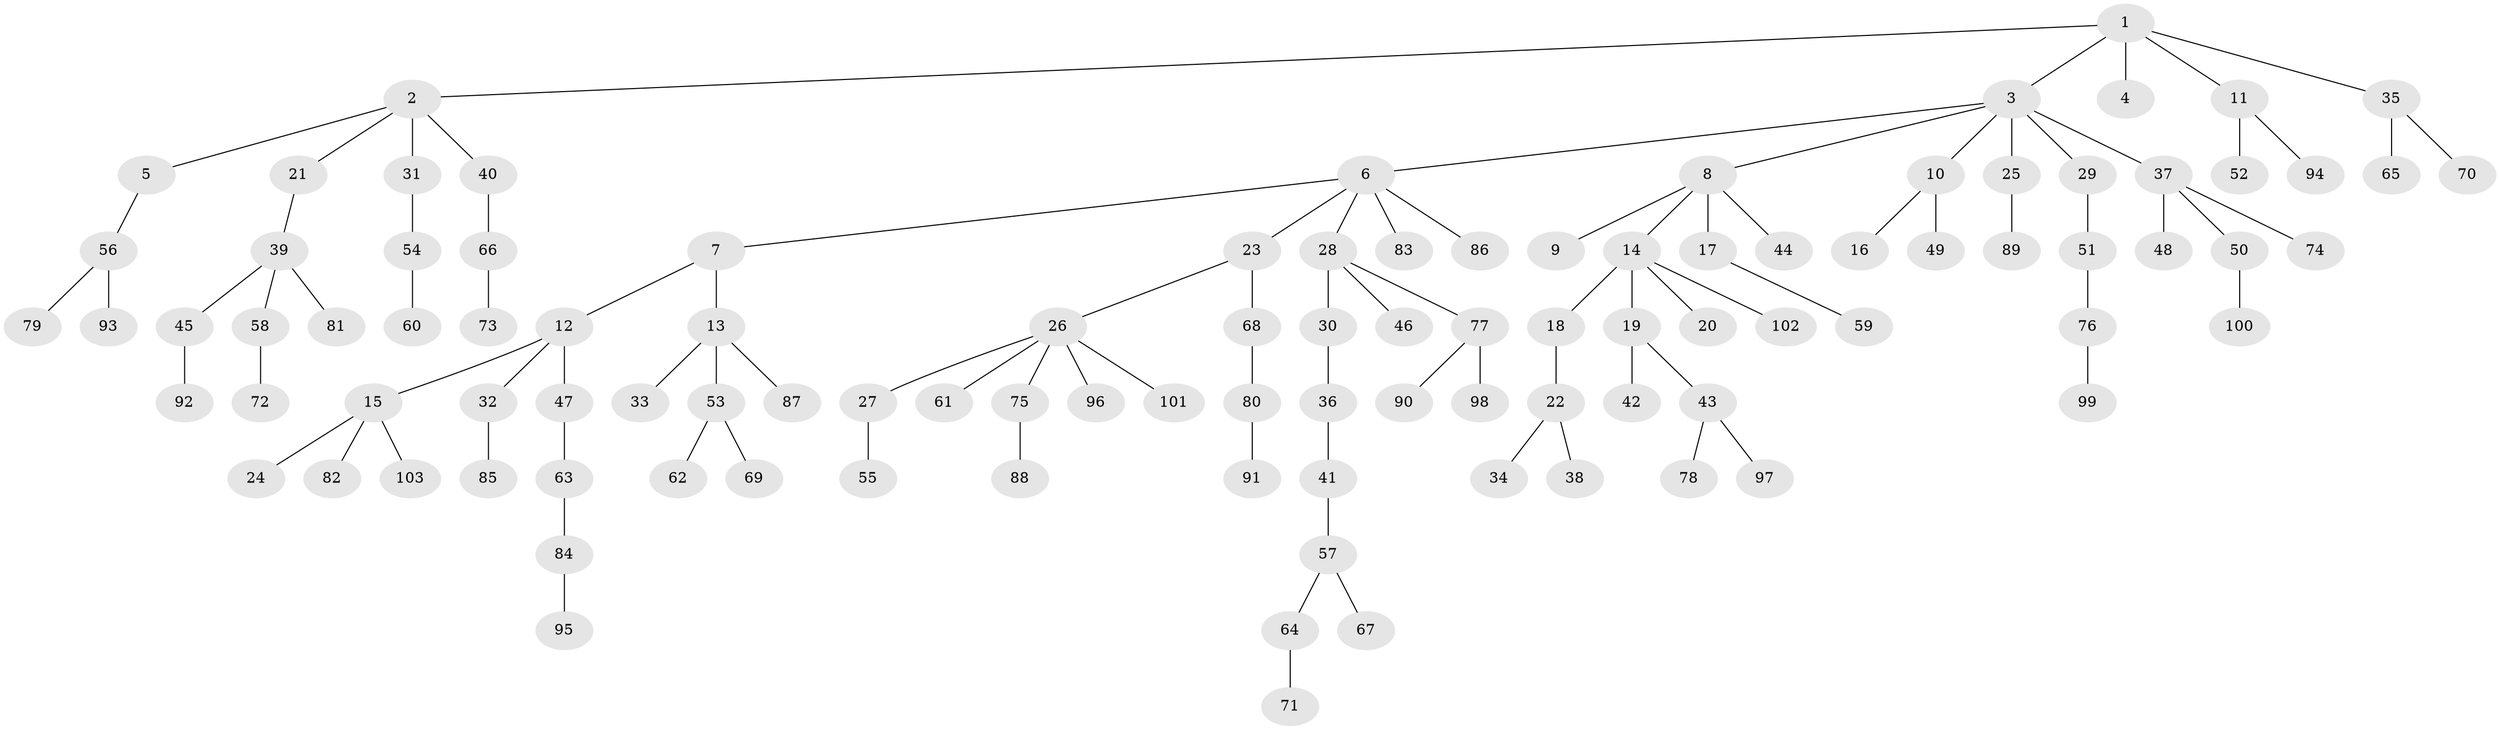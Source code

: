 // Generated by graph-tools (version 1.1) at 2025/02/03/09/25 03:02:30]
// undirected, 103 vertices, 102 edges
graph export_dot {
graph [start="1"]
  node [color=gray90,style=filled];
  1;
  2;
  3;
  4;
  5;
  6;
  7;
  8;
  9;
  10;
  11;
  12;
  13;
  14;
  15;
  16;
  17;
  18;
  19;
  20;
  21;
  22;
  23;
  24;
  25;
  26;
  27;
  28;
  29;
  30;
  31;
  32;
  33;
  34;
  35;
  36;
  37;
  38;
  39;
  40;
  41;
  42;
  43;
  44;
  45;
  46;
  47;
  48;
  49;
  50;
  51;
  52;
  53;
  54;
  55;
  56;
  57;
  58;
  59;
  60;
  61;
  62;
  63;
  64;
  65;
  66;
  67;
  68;
  69;
  70;
  71;
  72;
  73;
  74;
  75;
  76;
  77;
  78;
  79;
  80;
  81;
  82;
  83;
  84;
  85;
  86;
  87;
  88;
  89;
  90;
  91;
  92;
  93;
  94;
  95;
  96;
  97;
  98;
  99;
  100;
  101;
  102;
  103;
  1 -- 2;
  1 -- 3;
  1 -- 4;
  1 -- 11;
  1 -- 35;
  2 -- 5;
  2 -- 21;
  2 -- 31;
  2 -- 40;
  3 -- 6;
  3 -- 8;
  3 -- 10;
  3 -- 25;
  3 -- 29;
  3 -- 37;
  5 -- 56;
  6 -- 7;
  6 -- 23;
  6 -- 28;
  6 -- 83;
  6 -- 86;
  7 -- 12;
  7 -- 13;
  8 -- 9;
  8 -- 14;
  8 -- 17;
  8 -- 44;
  10 -- 16;
  10 -- 49;
  11 -- 52;
  11 -- 94;
  12 -- 15;
  12 -- 32;
  12 -- 47;
  13 -- 33;
  13 -- 53;
  13 -- 87;
  14 -- 18;
  14 -- 19;
  14 -- 20;
  14 -- 102;
  15 -- 24;
  15 -- 82;
  15 -- 103;
  17 -- 59;
  18 -- 22;
  19 -- 42;
  19 -- 43;
  21 -- 39;
  22 -- 34;
  22 -- 38;
  23 -- 26;
  23 -- 68;
  25 -- 89;
  26 -- 27;
  26 -- 61;
  26 -- 75;
  26 -- 96;
  26 -- 101;
  27 -- 55;
  28 -- 30;
  28 -- 46;
  28 -- 77;
  29 -- 51;
  30 -- 36;
  31 -- 54;
  32 -- 85;
  35 -- 65;
  35 -- 70;
  36 -- 41;
  37 -- 48;
  37 -- 50;
  37 -- 74;
  39 -- 45;
  39 -- 58;
  39 -- 81;
  40 -- 66;
  41 -- 57;
  43 -- 78;
  43 -- 97;
  45 -- 92;
  47 -- 63;
  50 -- 100;
  51 -- 76;
  53 -- 62;
  53 -- 69;
  54 -- 60;
  56 -- 79;
  56 -- 93;
  57 -- 64;
  57 -- 67;
  58 -- 72;
  63 -- 84;
  64 -- 71;
  66 -- 73;
  68 -- 80;
  75 -- 88;
  76 -- 99;
  77 -- 90;
  77 -- 98;
  80 -- 91;
  84 -- 95;
}
